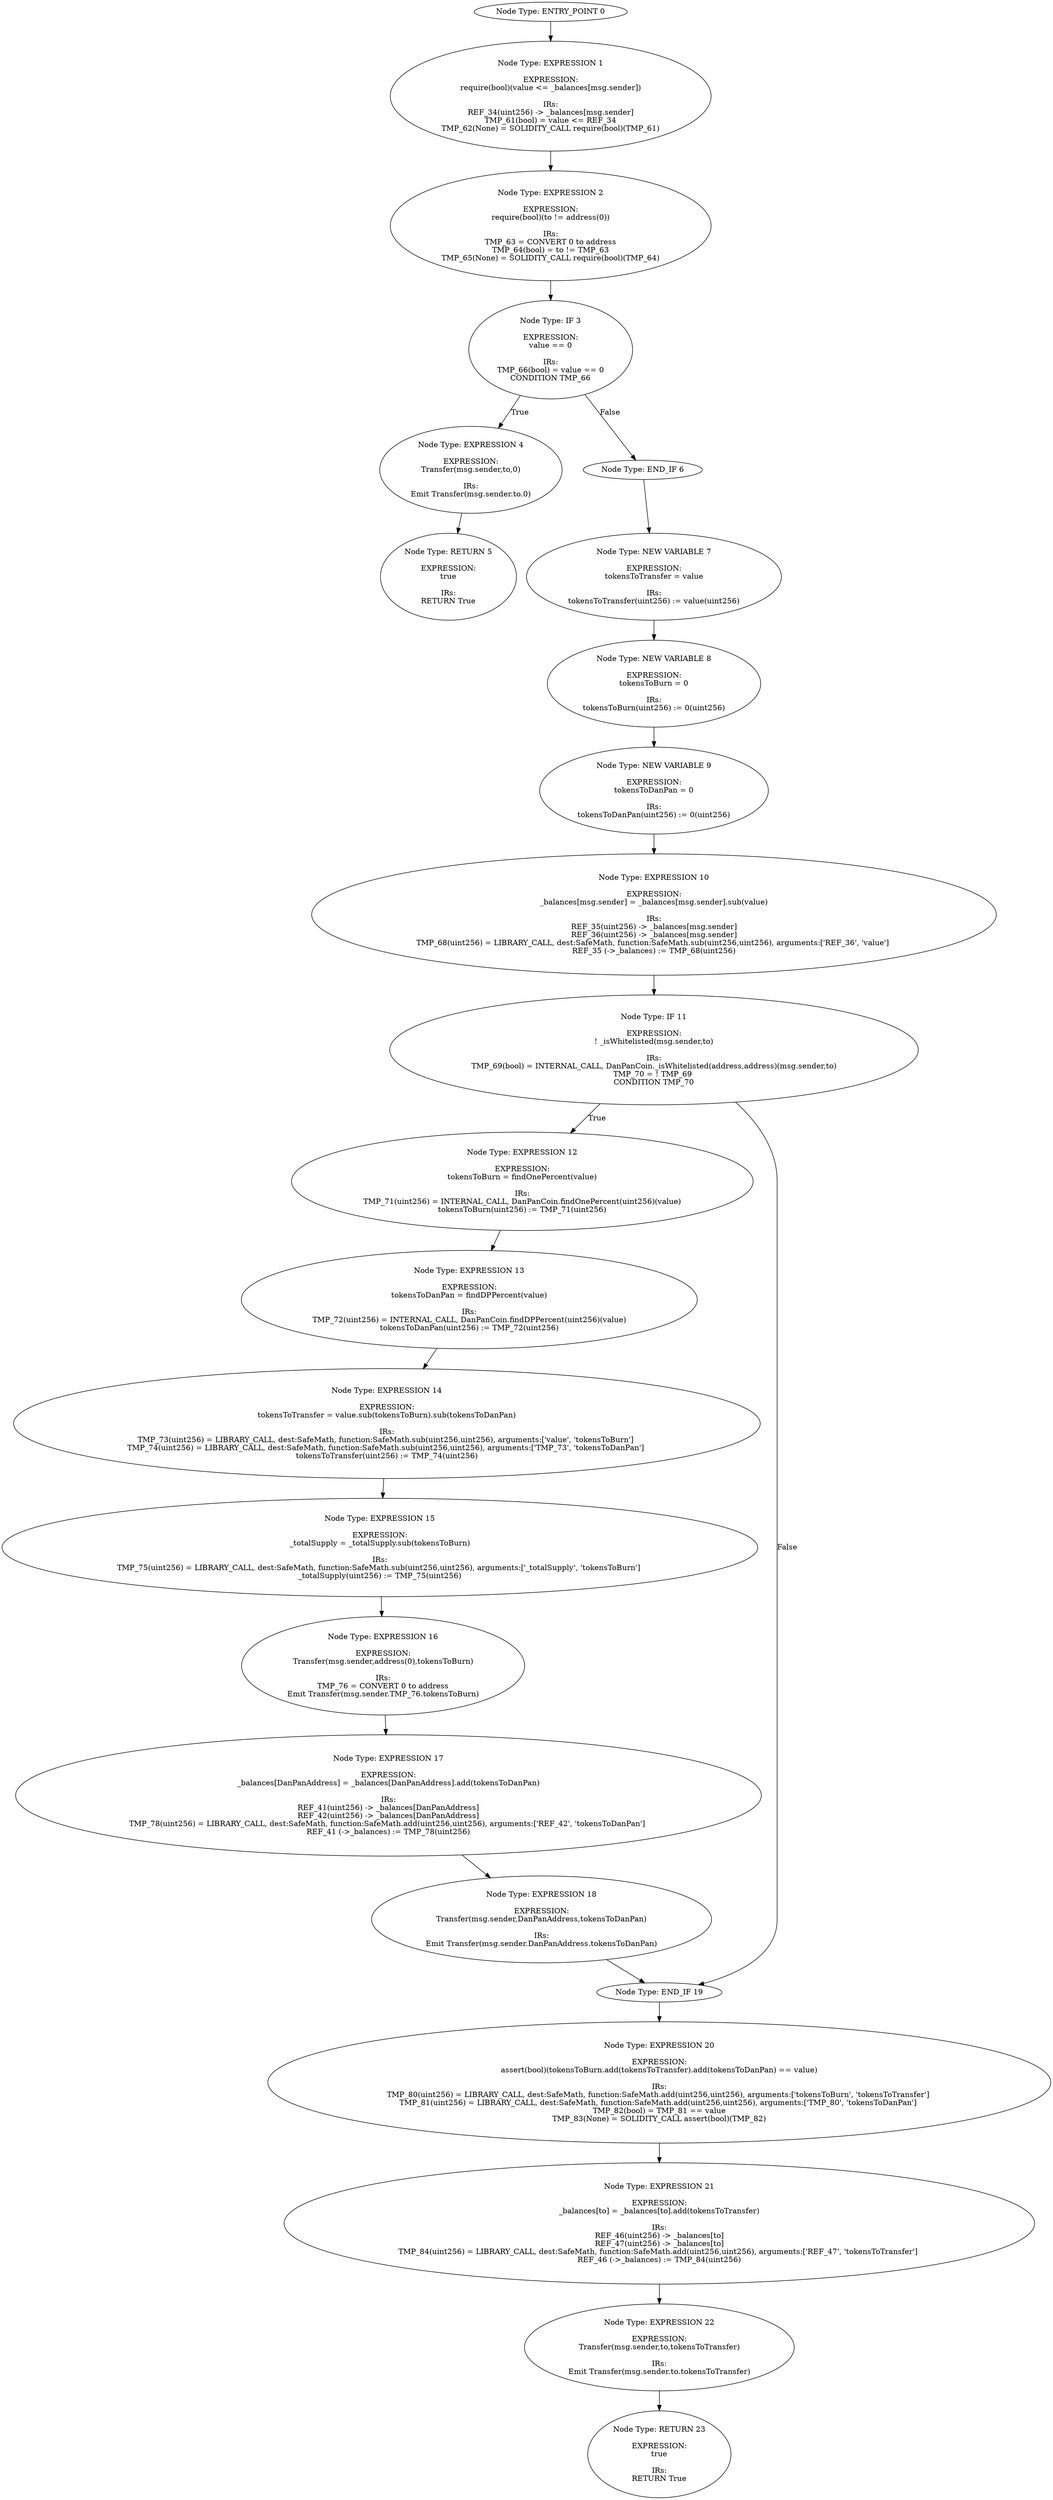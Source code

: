 digraph{
0[label="Node Type: ENTRY_POINT 0
"];
0->1;
1[label="Node Type: EXPRESSION 1

EXPRESSION:
require(bool)(value <= _balances[msg.sender])

IRs:
REF_34(uint256) -> _balances[msg.sender]
TMP_61(bool) = value <= REF_34
TMP_62(None) = SOLIDITY_CALL require(bool)(TMP_61)"];
1->2;
2[label="Node Type: EXPRESSION 2

EXPRESSION:
require(bool)(to != address(0))

IRs:
TMP_63 = CONVERT 0 to address
TMP_64(bool) = to != TMP_63
TMP_65(None) = SOLIDITY_CALL require(bool)(TMP_64)"];
2->3;
3[label="Node Type: IF 3

EXPRESSION:
value == 0

IRs:
TMP_66(bool) = value == 0
CONDITION TMP_66"];
3->4[label="True"];
3->6[label="False"];
4[label="Node Type: EXPRESSION 4

EXPRESSION:
Transfer(msg.sender,to,0)

IRs:
Emit Transfer(msg.sender.to.0)"];
4->5;
5[label="Node Type: RETURN 5

EXPRESSION:
true

IRs:
RETURN True"];
6[label="Node Type: END_IF 6
"];
6->7;
7[label="Node Type: NEW VARIABLE 7

EXPRESSION:
tokensToTransfer = value

IRs:
tokensToTransfer(uint256) := value(uint256)"];
7->8;
8[label="Node Type: NEW VARIABLE 8

EXPRESSION:
tokensToBurn = 0

IRs:
tokensToBurn(uint256) := 0(uint256)"];
8->9;
9[label="Node Type: NEW VARIABLE 9

EXPRESSION:
tokensToDanPan = 0

IRs:
tokensToDanPan(uint256) := 0(uint256)"];
9->10;
10[label="Node Type: EXPRESSION 10

EXPRESSION:
_balances[msg.sender] = _balances[msg.sender].sub(value)

IRs:
REF_35(uint256) -> _balances[msg.sender]
REF_36(uint256) -> _balances[msg.sender]
TMP_68(uint256) = LIBRARY_CALL, dest:SafeMath, function:SafeMath.sub(uint256,uint256), arguments:['REF_36', 'value'] 
REF_35 (->_balances) := TMP_68(uint256)"];
10->11;
11[label="Node Type: IF 11

EXPRESSION:
! _isWhitelisted(msg.sender,to)

IRs:
TMP_69(bool) = INTERNAL_CALL, DanPanCoin._isWhitelisted(address,address)(msg.sender,to)
TMP_70 = ! TMP_69 
CONDITION TMP_70"];
11->12[label="True"];
11->19[label="False"];
12[label="Node Type: EXPRESSION 12

EXPRESSION:
tokensToBurn = findOnePercent(value)

IRs:
TMP_71(uint256) = INTERNAL_CALL, DanPanCoin.findOnePercent(uint256)(value)
tokensToBurn(uint256) := TMP_71(uint256)"];
12->13;
13[label="Node Type: EXPRESSION 13

EXPRESSION:
tokensToDanPan = findDPPercent(value)

IRs:
TMP_72(uint256) = INTERNAL_CALL, DanPanCoin.findDPPercent(uint256)(value)
tokensToDanPan(uint256) := TMP_72(uint256)"];
13->14;
14[label="Node Type: EXPRESSION 14

EXPRESSION:
tokensToTransfer = value.sub(tokensToBurn).sub(tokensToDanPan)

IRs:
TMP_73(uint256) = LIBRARY_CALL, dest:SafeMath, function:SafeMath.sub(uint256,uint256), arguments:['value', 'tokensToBurn'] 
TMP_74(uint256) = LIBRARY_CALL, dest:SafeMath, function:SafeMath.sub(uint256,uint256), arguments:['TMP_73', 'tokensToDanPan'] 
tokensToTransfer(uint256) := TMP_74(uint256)"];
14->15;
15[label="Node Type: EXPRESSION 15

EXPRESSION:
_totalSupply = _totalSupply.sub(tokensToBurn)

IRs:
TMP_75(uint256) = LIBRARY_CALL, dest:SafeMath, function:SafeMath.sub(uint256,uint256), arguments:['_totalSupply', 'tokensToBurn'] 
_totalSupply(uint256) := TMP_75(uint256)"];
15->16;
16[label="Node Type: EXPRESSION 16

EXPRESSION:
Transfer(msg.sender,address(0),tokensToBurn)

IRs:
TMP_76 = CONVERT 0 to address
Emit Transfer(msg.sender.TMP_76.tokensToBurn)"];
16->17;
17[label="Node Type: EXPRESSION 17

EXPRESSION:
_balances[DanPanAddress] = _balances[DanPanAddress].add(tokensToDanPan)

IRs:
REF_41(uint256) -> _balances[DanPanAddress]
REF_42(uint256) -> _balances[DanPanAddress]
TMP_78(uint256) = LIBRARY_CALL, dest:SafeMath, function:SafeMath.add(uint256,uint256), arguments:['REF_42', 'tokensToDanPan'] 
REF_41 (->_balances) := TMP_78(uint256)"];
17->18;
18[label="Node Type: EXPRESSION 18

EXPRESSION:
Transfer(msg.sender,DanPanAddress,tokensToDanPan)

IRs:
Emit Transfer(msg.sender.DanPanAddress.tokensToDanPan)"];
18->19;
19[label="Node Type: END_IF 19
"];
19->20;
20[label="Node Type: EXPRESSION 20

EXPRESSION:
assert(bool)(tokensToBurn.add(tokensToTransfer).add(tokensToDanPan) == value)

IRs:
TMP_80(uint256) = LIBRARY_CALL, dest:SafeMath, function:SafeMath.add(uint256,uint256), arguments:['tokensToBurn', 'tokensToTransfer'] 
TMP_81(uint256) = LIBRARY_CALL, dest:SafeMath, function:SafeMath.add(uint256,uint256), arguments:['TMP_80', 'tokensToDanPan'] 
TMP_82(bool) = TMP_81 == value
TMP_83(None) = SOLIDITY_CALL assert(bool)(TMP_82)"];
20->21;
21[label="Node Type: EXPRESSION 21

EXPRESSION:
_balances[to] = _balances[to].add(tokensToTransfer)

IRs:
REF_46(uint256) -> _balances[to]
REF_47(uint256) -> _balances[to]
TMP_84(uint256) = LIBRARY_CALL, dest:SafeMath, function:SafeMath.add(uint256,uint256), arguments:['REF_47', 'tokensToTransfer'] 
REF_46 (->_balances) := TMP_84(uint256)"];
21->22;
22[label="Node Type: EXPRESSION 22

EXPRESSION:
Transfer(msg.sender,to,tokensToTransfer)

IRs:
Emit Transfer(msg.sender.to.tokensToTransfer)"];
22->23;
23[label="Node Type: RETURN 23

EXPRESSION:
true

IRs:
RETURN True"];
}
